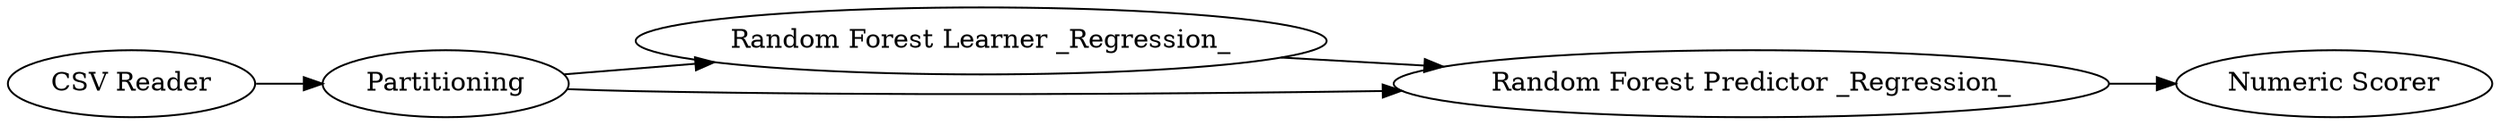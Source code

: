 digraph {
	1 [label="CSV Reader"]
	2 [label=Partitioning]
	3 [label="Random Forest Learner _Regression_"]
	4 [label="Random Forest Predictor _Regression_"]
	5 [label="Numeric Scorer"]
	1 -> 2
	2 -> 3
	2 -> 4
	3 -> 4
	4 -> 5
	rankdir=LR
}
